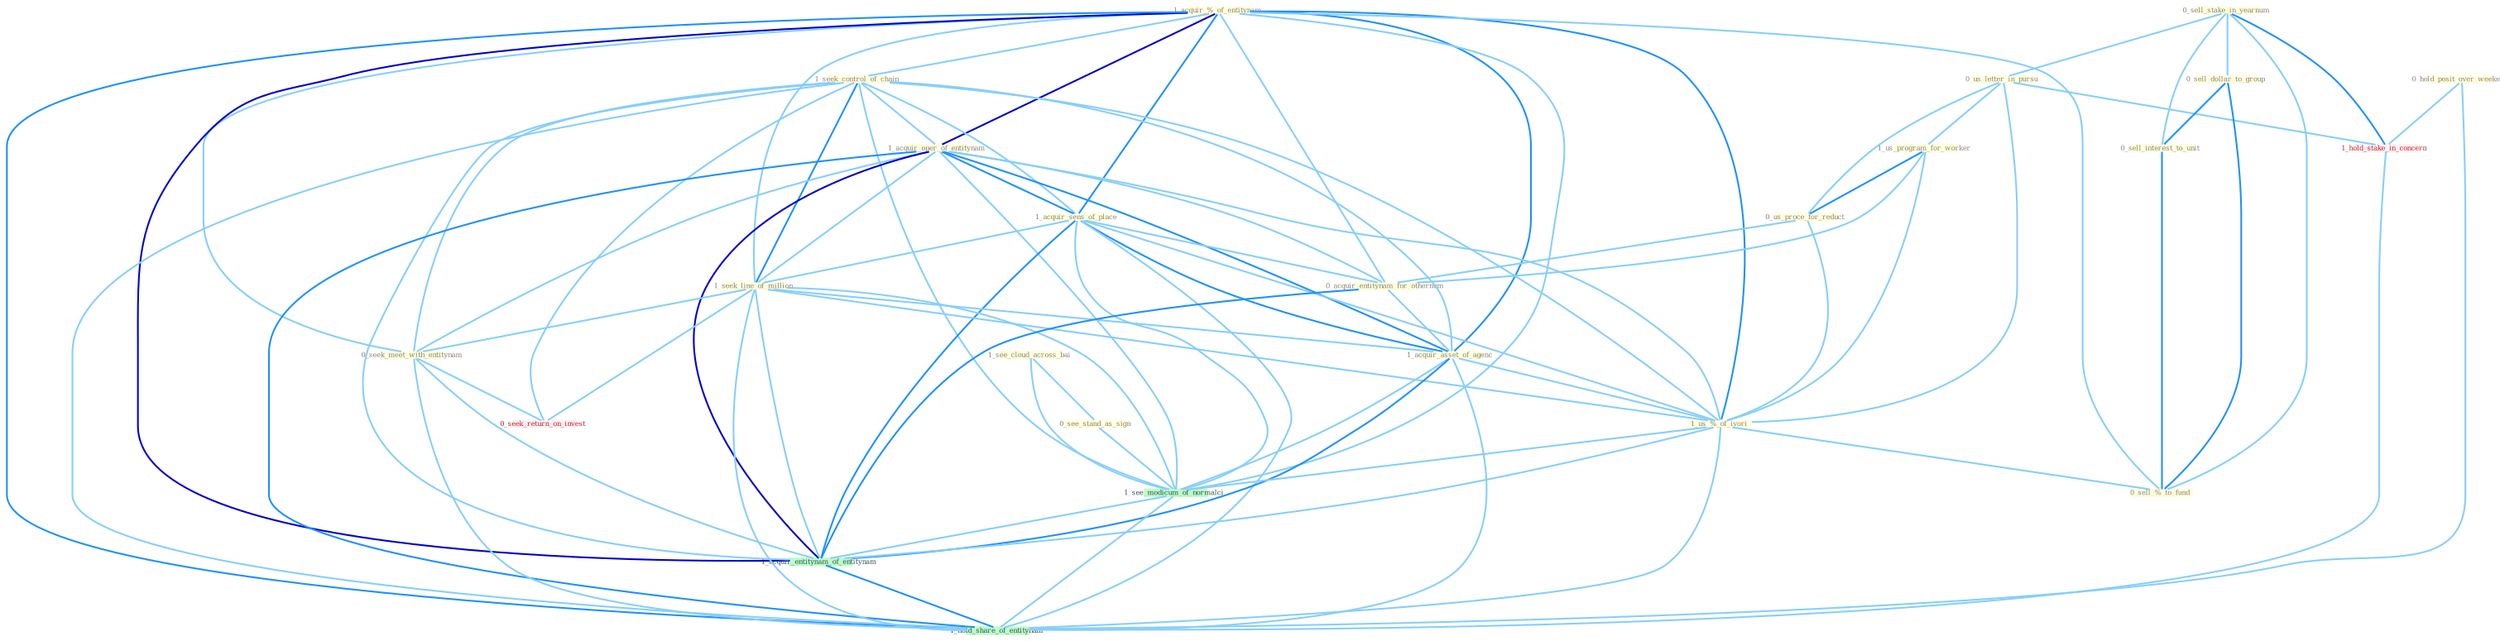 Graph G{ 
    node
    [shape=polygon,style=filled,width=.5,height=.06,color="#BDFCC9",fixedsize=true,fontsize=4,
    fontcolor="#2f4f4f"];
    {node
    [color="#ffffe0", fontcolor="#8b7d6b"] "1_acquir_%_of_entitynam " "0_sell_stake_in_yearnum " "1_seek_control_of_chain " "0_us_letter_in_pursu " "0_hold_posit_over_weekend " "1_acquir_oper_of_entitynam " "1_us_program_for_worker " "0_sell_dollar_to_group " "1_see_cloud_across_bai " "0_see_stand_as_sign " "0_sell_interest_to_unit " "1_acquir_sens_of_place " "0_us_proce_for_reduct " "1_seek_line_of_million " "0_acquir_entitynam_for_othernum " "1_acquir_asset_of_agenc " "0_seek_meet_with_entitynam " "1_us_%_of_ivori " "0_sell_%_to_fund "}
{node [color="#fff0f5", fontcolor="#b22222"] "1_hold_stake_in_concern " "0_seek_return_on_invest "}
edge [color="#B0E2FF"];

	"1_acquir_%_of_entitynam " -- "1_seek_control_of_chain " [w="1", color="#87cefa" ];
	"1_acquir_%_of_entitynam " -- "1_acquir_oper_of_entitynam " [w="3", color="#0000cd" , len=0.6];
	"1_acquir_%_of_entitynam " -- "1_acquir_sens_of_place " [w="2", color="#1e90ff" , len=0.8];
	"1_acquir_%_of_entitynam " -- "1_seek_line_of_million " [w="1", color="#87cefa" ];
	"1_acquir_%_of_entitynam " -- "0_acquir_entitynam_for_othernum " [w="1", color="#87cefa" ];
	"1_acquir_%_of_entitynam " -- "1_acquir_asset_of_agenc " [w="2", color="#1e90ff" , len=0.8];
	"1_acquir_%_of_entitynam " -- "0_seek_meet_with_entitynam " [w="1", color="#87cefa" ];
	"1_acquir_%_of_entitynam " -- "1_us_%_of_ivori " [w="2", color="#1e90ff" , len=0.8];
	"1_acquir_%_of_entitynam " -- "0_sell_%_to_fund " [w="1", color="#87cefa" ];
	"1_acquir_%_of_entitynam " -- "1_see_modicum_of_normalci " [w="1", color="#87cefa" ];
	"1_acquir_%_of_entitynam " -- "1_acquir_entitynam_of_entitynam " [w="3", color="#0000cd" , len=0.6];
	"1_acquir_%_of_entitynam " -- "1_hold_share_of_entitynam " [w="2", color="#1e90ff" , len=0.8];
	"0_sell_stake_in_yearnum " -- "0_us_letter_in_pursu " [w="1", color="#87cefa" ];
	"0_sell_stake_in_yearnum " -- "0_sell_dollar_to_group " [w="1", color="#87cefa" ];
	"0_sell_stake_in_yearnum " -- "0_sell_interest_to_unit " [w="1", color="#87cefa" ];
	"0_sell_stake_in_yearnum " -- "0_sell_%_to_fund " [w="1", color="#87cefa" ];
	"0_sell_stake_in_yearnum " -- "1_hold_stake_in_concern " [w="2", color="#1e90ff" , len=0.8];
	"1_seek_control_of_chain " -- "1_acquir_oper_of_entitynam " [w="1", color="#87cefa" ];
	"1_seek_control_of_chain " -- "1_acquir_sens_of_place " [w="1", color="#87cefa" ];
	"1_seek_control_of_chain " -- "1_seek_line_of_million " [w="2", color="#1e90ff" , len=0.8];
	"1_seek_control_of_chain " -- "1_acquir_asset_of_agenc " [w="1", color="#87cefa" ];
	"1_seek_control_of_chain " -- "0_seek_meet_with_entitynam " [w="1", color="#87cefa" ];
	"1_seek_control_of_chain " -- "1_us_%_of_ivori " [w="1", color="#87cefa" ];
	"1_seek_control_of_chain " -- "0_seek_return_on_invest " [w="1", color="#87cefa" ];
	"1_seek_control_of_chain " -- "1_see_modicum_of_normalci " [w="1", color="#87cefa" ];
	"1_seek_control_of_chain " -- "1_acquir_entitynam_of_entitynam " [w="1", color="#87cefa" ];
	"1_seek_control_of_chain " -- "1_hold_share_of_entitynam " [w="1", color="#87cefa" ];
	"0_us_letter_in_pursu " -- "1_us_program_for_worker " [w="1", color="#87cefa" ];
	"0_us_letter_in_pursu " -- "0_us_proce_for_reduct " [w="1", color="#87cefa" ];
	"0_us_letter_in_pursu " -- "1_us_%_of_ivori " [w="1", color="#87cefa" ];
	"0_us_letter_in_pursu " -- "1_hold_stake_in_concern " [w="1", color="#87cefa" ];
	"0_hold_posit_over_weekend " -- "1_hold_stake_in_concern " [w="1", color="#87cefa" ];
	"0_hold_posit_over_weekend " -- "1_hold_share_of_entitynam " [w="1", color="#87cefa" ];
	"1_acquir_oper_of_entitynam " -- "1_acquir_sens_of_place " [w="2", color="#1e90ff" , len=0.8];
	"1_acquir_oper_of_entitynam " -- "1_seek_line_of_million " [w="1", color="#87cefa" ];
	"1_acquir_oper_of_entitynam " -- "0_acquir_entitynam_for_othernum " [w="1", color="#87cefa" ];
	"1_acquir_oper_of_entitynam " -- "1_acquir_asset_of_agenc " [w="2", color="#1e90ff" , len=0.8];
	"1_acquir_oper_of_entitynam " -- "0_seek_meet_with_entitynam " [w="1", color="#87cefa" ];
	"1_acquir_oper_of_entitynam " -- "1_us_%_of_ivori " [w="1", color="#87cefa" ];
	"1_acquir_oper_of_entitynam " -- "1_see_modicum_of_normalci " [w="1", color="#87cefa" ];
	"1_acquir_oper_of_entitynam " -- "1_acquir_entitynam_of_entitynam " [w="3", color="#0000cd" , len=0.6];
	"1_acquir_oper_of_entitynam " -- "1_hold_share_of_entitynam " [w="2", color="#1e90ff" , len=0.8];
	"1_us_program_for_worker " -- "0_us_proce_for_reduct " [w="2", color="#1e90ff" , len=0.8];
	"1_us_program_for_worker " -- "0_acquir_entitynam_for_othernum " [w="1", color="#87cefa" ];
	"1_us_program_for_worker " -- "1_us_%_of_ivori " [w="1", color="#87cefa" ];
	"0_sell_dollar_to_group " -- "0_sell_interest_to_unit " [w="2", color="#1e90ff" , len=0.8];
	"0_sell_dollar_to_group " -- "0_sell_%_to_fund " [w="2", color="#1e90ff" , len=0.8];
	"1_see_cloud_across_bai " -- "0_see_stand_as_sign " [w="1", color="#87cefa" ];
	"1_see_cloud_across_bai " -- "1_see_modicum_of_normalci " [w="1", color="#87cefa" ];
	"0_see_stand_as_sign " -- "1_see_modicum_of_normalci " [w="1", color="#87cefa" ];
	"0_sell_interest_to_unit " -- "0_sell_%_to_fund " [w="2", color="#1e90ff" , len=0.8];
	"1_acquir_sens_of_place " -- "1_seek_line_of_million " [w="1", color="#87cefa" ];
	"1_acquir_sens_of_place " -- "0_acquir_entitynam_for_othernum " [w="1", color="#87cefa" ];
	"1_acquir_sens_of_place " -- "1_acquir_asset_of_agenc " [w="2", color="#1e90ff" , len=0.8];
	"1_acquir_sens_of_place " -- "1_us_%_of_ivori " [w="1", color="#87cefa" ];
	"1_acquir_sens_of_place " -- "1_see_modicum_of_normalci " [w="1", color="#87cefa" ];
	"1_acquir_sens_of_place " -- "1_acquir_entitynam_of_entitynam " [w="2", color="#1e90ff" , len=0.8];
	"1_acquir_sens_of_place " -- "1_hold_share_of_entitynam " [w="1", color="#87cefa" ];
	"0_us_proce_for_reduct " -- "0_acquir_entitynam_for_othernum " [w="1", color="#87cefa" ];
	"0_us_proce_for_reduct " -- "1_us_%_of_ivori " [w="1", color="#87cefa" ];
	"1_seek_line_of_million " -- "1_acquir_asset_of_agenc " [w="1", color="#87cefa" ];
	"1_seek_line_of_million " -- "0_seek_meet_with_entitynam " [w="1", color="#87cefa" ];
	"1_seek_line_of_million " -- "1_us_%_of_ivori " [w="1", color="#87cefa" ];
	"1_seek_line_of_million " -- "0_seek_return_on_invest " [w="1", color="#87cefa" ];
	"1_seek_line_of_million " -- "1_see_modicum_of_normalci " [w="1", color="#87cefa" ];
	"1_seek_line_of_million " -- "1_acquir_entitynam_of_entitynam " [w="1", color="#87cefa" ];
	"1_seek_line_of_million " -- "1_hold_share_of_entitynam " [w="1", color="#87cefa" ];
	"0_acquir_entitynam_for_othernum " -- "1_acquir_asset_of_agenc " [w="1", color="#87cefa" ];
	"0_acquir_entitynam_for_othernum " -- "1_acquir_entitynam_of_entitynam " [w="2", color="#1e90ff" , len=0.8];
	"1_acquir_asset_of_agenc " -- "1_us_%_of_ivori " [w="1", color="#87cefa" ];
	"1_acquir_asset_of_agenc " -- "1_see_modicum_of_normalci " [w="1", color="#87cefa" ];
	"1_acquir_asset_of_agenc " -- "1_acquir_entitynam_of_entitynam " [w="2", color="#1e90ff" , len=0.8];
	"1_acquir_asset_of_agenc " -- "1_hold_share_of_entitynam " [w="1", color="#87cefa" ];
	"0_seek_meet_with_entitynam " -- "0_seek_return_on_invest " [w="1", color="#87cefa" ];
	"0_seek_meet_with_entitynam " -- "1_acquir_entitynam_of_entitynam " [w="1", color="#87cefa" ];
	"0_seek_meet_with_entitynam " -- "1_hold_share_of_entitynam " [w="1", color="#87cefa" ];
	"1_us_%_of_ivori " -- "0_sell_%_to_fund " [w="1", color="#87cefa" ];
	"1_us_%_of_ivori " -- "1_see_modicum_of_normalci " [w="1", color="#87cefa" ];
	"1_us_%_of_ivori " -- "1_acquir_entitynam_of_entitynam " [w="1", color="#87cefa" ];
	"1_us_%_of_ivori " -- "1_hold_share_of_entitynam " [w="1", color="#87cefa" ];
	"1_hold_stake_in_concern " -- "1_hold_share_of_entitynam " [w="1", color="#87cefa" ];
	"1_see_modicum_of_normalci " -- "1_acquir_entitynam_of_entitynam " [w="1", color="#87cefa" ];
	"1_see_modicum_of_normalci " -- "1_hold_share_of_entitynam " [w="1", color="#87cefa" ];
	"1_acquir_entitynam_of_entitynam " -- "1_hold_share_of_entitynam " [w="2", color="#1e90ff" , len=0.8];
}